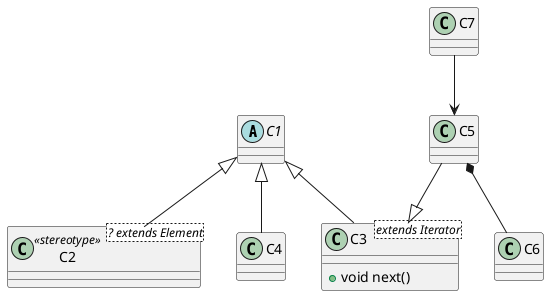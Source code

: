 @startuml "Class tree"
abstract class C1
class C2 <? extends Element> <<stereotype>>
class C3 <extends Iterator>{
    + void next()
}

C1 <|-- C2
C1 <|-- C3
C1 <|-- C4
C5 --|> C3
C5 *-- C6
C7 --> C5
@enduml